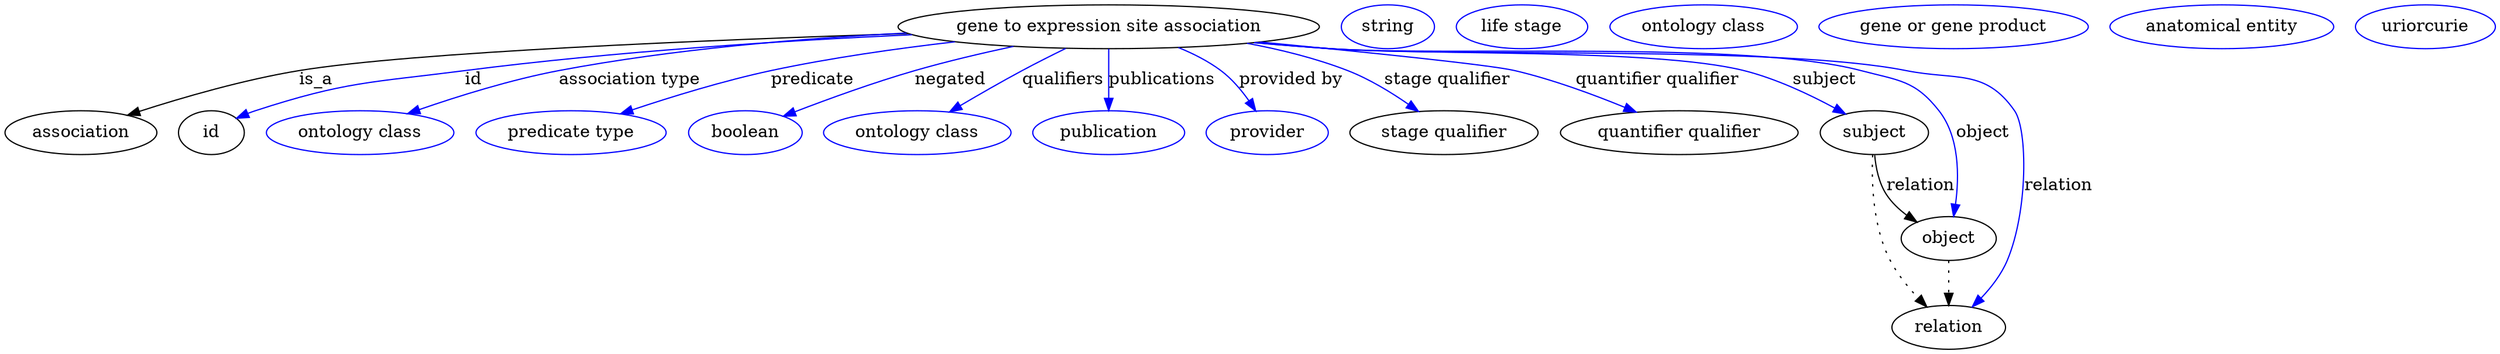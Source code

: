 digraph {
	graph [bb="0,0,1673.5,283"];
	node [label="\N"];
	"gene to expression site association"	 [height=0.5,
		label="gene to expression site association",
		pos="757.05,265",
		width=3.683];
	association	 [height=0.5,
		pos="50.046,178",
		width=1.3902];
	"gene to expression site association" -> association	 [label=is_a,
		lp="228.05,221.5",
		pos="e,84.651,191.13 629.76,259.89 495.58,253.9 293.29,242.99 217.05,229 174.44,221.18 127.36,206.2 94.086,194.49"];
	id	 [height=0.5,
		pos="145.05,178",
		width=0.75];
	"gene to expression site association" -> id	 [color=blue,
		label=id,
		lp="337.55,221.5",
		pos="e,165.98,189.56 632.41,258.74 547.44,253.42 432.54,244.17 332.05,229 264.12,218.75 245.82,218.87 181.05,196 179.17,195.34 177.26,\
194.6 175.36,193.81",
		style=solid];
	"association type"	 [color=blue,
		height=0.5,
		label="ontology class",
		pos="252.05,178",
		width=1.7151];
	"gene to expression site association" -> "association type"	 [color=blue,
		label="association type",
		lp="444.05,221.5",
		pos="e,287.57,192.85 630.77,259.4 561.96,254.57 475.64,245.6 400.05,229 364.63,221.22 325.93,207.7 296.99,196.53",
		style=solid];
	predicate	 [color=blue,
		height=0.5,
		label="predicate type",
		pos="392.05,178",
		width=1.679];
	"gene to expression site association" -> predicate	 [color=blue,
		label=predicate,
		lp="567.05,221.5",
		pos="e,428.84,192.38 661.9,252.46 624.29,246.62 580.85,238.78 542.05,229 506.7,220.09 467.75,206.74 438.4,195.93",
		style=solid];
	negated	 [color=blue,
		height=0.5,
		label=boolean,
		pos="509.05,178",
		width=1.0652];
	"gene to expression site association" -> negated	 [color=blue,
		label=negated,
		lp="655.55,221.5",
		pos="e,537.03,190.38 697.22,248.83 677.01,243.01 654.42,236.12 634.05,229 604.16,218.56 571.01,204.94 546.36,194.4",
		style=solid];
	qualifiers	 [color=blue,
		height=0.5,
		label="ontology class",
		pos="627.05,178",
		width=1.7151];
	"gene to expression site association" -> qualifiers	 [color=blue,
		label=qualifiers,
		lp="727.05,221.5",
		pos="e,650.91,194.73 729.02,247.23 720.04,241.47 710.09,235.02 701.05,229 687.33,219.87 672.33,209.59 659.45,200.66",
		style=solid];
	publications	 [color=blue,
		height=0.5,
		label=publication,
		pos="757.05,178",
		width=1.3902];
	"gene to expression site association" -> publications	 [color=blue,
		label=publications,
		lp="790.55,221.5",
		pos="e,757.05,196 757.05,246.97 757.05,235.19 757.05,219.56 757.05,206.16",
		style=solid];
	"provided by"	 [color=blue,
		height=0.5,
		label=provider,
		pos="865.05,178",
		width=1.1193];
	"gene to expression site association" -> "provided by"	 [color=blue,
		label="provided by",
		lp="876.05,221.5",
		pos="e,855.14,195.71 798.91,247.91 809.04,242.69 819.42,236.35 828.05,229 836.28,221.97 843.69,212.75 849.66,204.09",
		style=solid];
	"stage qualifier"	 [height=0.5,
		pos="984.05,178",
		width=1.6971];
	"gene to expression site association" -> "stage qualifier"	 [color=blue,
		label="stage qualifier",
		lp="978.05,221.5",
		pos="e,964.56,195.26 844.06,251.31 867.09,245.98 891.52,238.74 913.05,229 928.59,221.97 944.16,211.28 956.75,201.51",
		style=solid];
	"quantifier qualifier"	 [height=0.5,
		pos="1140,178",
		width=2.1484];
	"gene to expression site association" -> "quantifier qualifier"	 [color=blue,
		label="quantifier qualifier",
		lp="1113.5,221.5",
		pos="e,1108.1,194.51 852.86,252.55 924.97,243.08 1012.8,231.3 1021,229 1047.8,221.6 1076.4,209.48 1098.8,198.92",
		style=solid];
	subject	 [height=0.5,
		pos="1271,178",
		width=0.99297];
	"gene to expression site association" -> subject	 [color=blue,
		label=subject,
		lp="1226.5,221.5",
		pos="e,1249,192.27 850.62,252.25 866.43,250.32 882.69,248.49 898.05,247 1018.2,235.35 1052.5,260.61 1169,229 1194.3,222.15 1220.6,208.79 \
1240.2,197.47",
		style=solid];
	object	 [height=0.5,
		pos="1328,91",
		width=0.9027];
	"gene to expression site association" -> object	 [color=blue,
		label=object,
		lp="1348,178",
		pos="e,1331.3,109.12 849.85,252.14 865.9,250.2 882.44,248.39 898.05,247 976.06,240.04 1174.3,248.94 1250,229 1281.8,220.65 1295.6,221.67 \
1316,196 1333.1,174.55 1334.3,142.39 1332.4,119.32",
		style=solid];
	relation	 [height=0.5,
		pos="1328,18",
		width=1.0471];
	"gene to expression site association" -> relation	 [color=blue,
		label=relation,
		lp="1409,134.5",
		pos="e,1344.9,34.648 849.84,252.07 865.89,250.14 882.43,248.35 898.05,247 984.48,239.5 1203.3,247.64 1288,229 1326,220.65 1347.4,228.26 \
1369,196 1399.5,150.63 1386.3,124.89 1369,73 1365.4,61.922 1358.5,51.266 1351.4,42.331",
		style=solid];
	association_id	 [color=blue,
		height=0.5,
		label=string,
		pos="938.05,265",
		width=0.84854];
	"gene to expression site association_stage qualifier"	 [color=blue,
		height=0.5,
		label="life stage",
		pos="1029,265",
		width=1.1916];
	"gene to expression site association_quantifier qualifier"	 [color=blue,
		height=0.5,
		label="ontology class",
		pos="1152,265",
		width=1.7151];
	subject -> object	 [label=relation,
		lp="1308,134.5",
		pos="e,1307.5,105.27 1274.2,159.97 1276.6,149.7 1280.6,136.95 1287,127 1290.6,121.58 1295.1,116.49 1299.9,111.95"];
	subject -> relation	 [pos="e,1312.6,34.585 1270.9,159.72 1271.4,138.09 1274.3,101.44 1287,73 1291.9,62.18 1299.2,51.46 1306.2,42.397",
		style=dotted];
	"gene to expression site association_subject"	 [color=blue,
		height=0.5,
		label="gene or gene product",
		pos="1317,265",
		width=2.3651];
	object -> relation	 [pos="e,1328,36.09 1328,72.955 1328,64.883 1328,55.176 1328,46.182",
		style=dotted];
	"gene to expression site association_object"	 [color=blue,
		height=0.5,
		label="anatomical entity",
		pos="1492,265",
		width=2.004];
	"gene to expression site association_relation"	 [color=blue,
		height=0.5,
		label=uriorcurie,
		pos="1628,265",
		width=1.2638];
}
